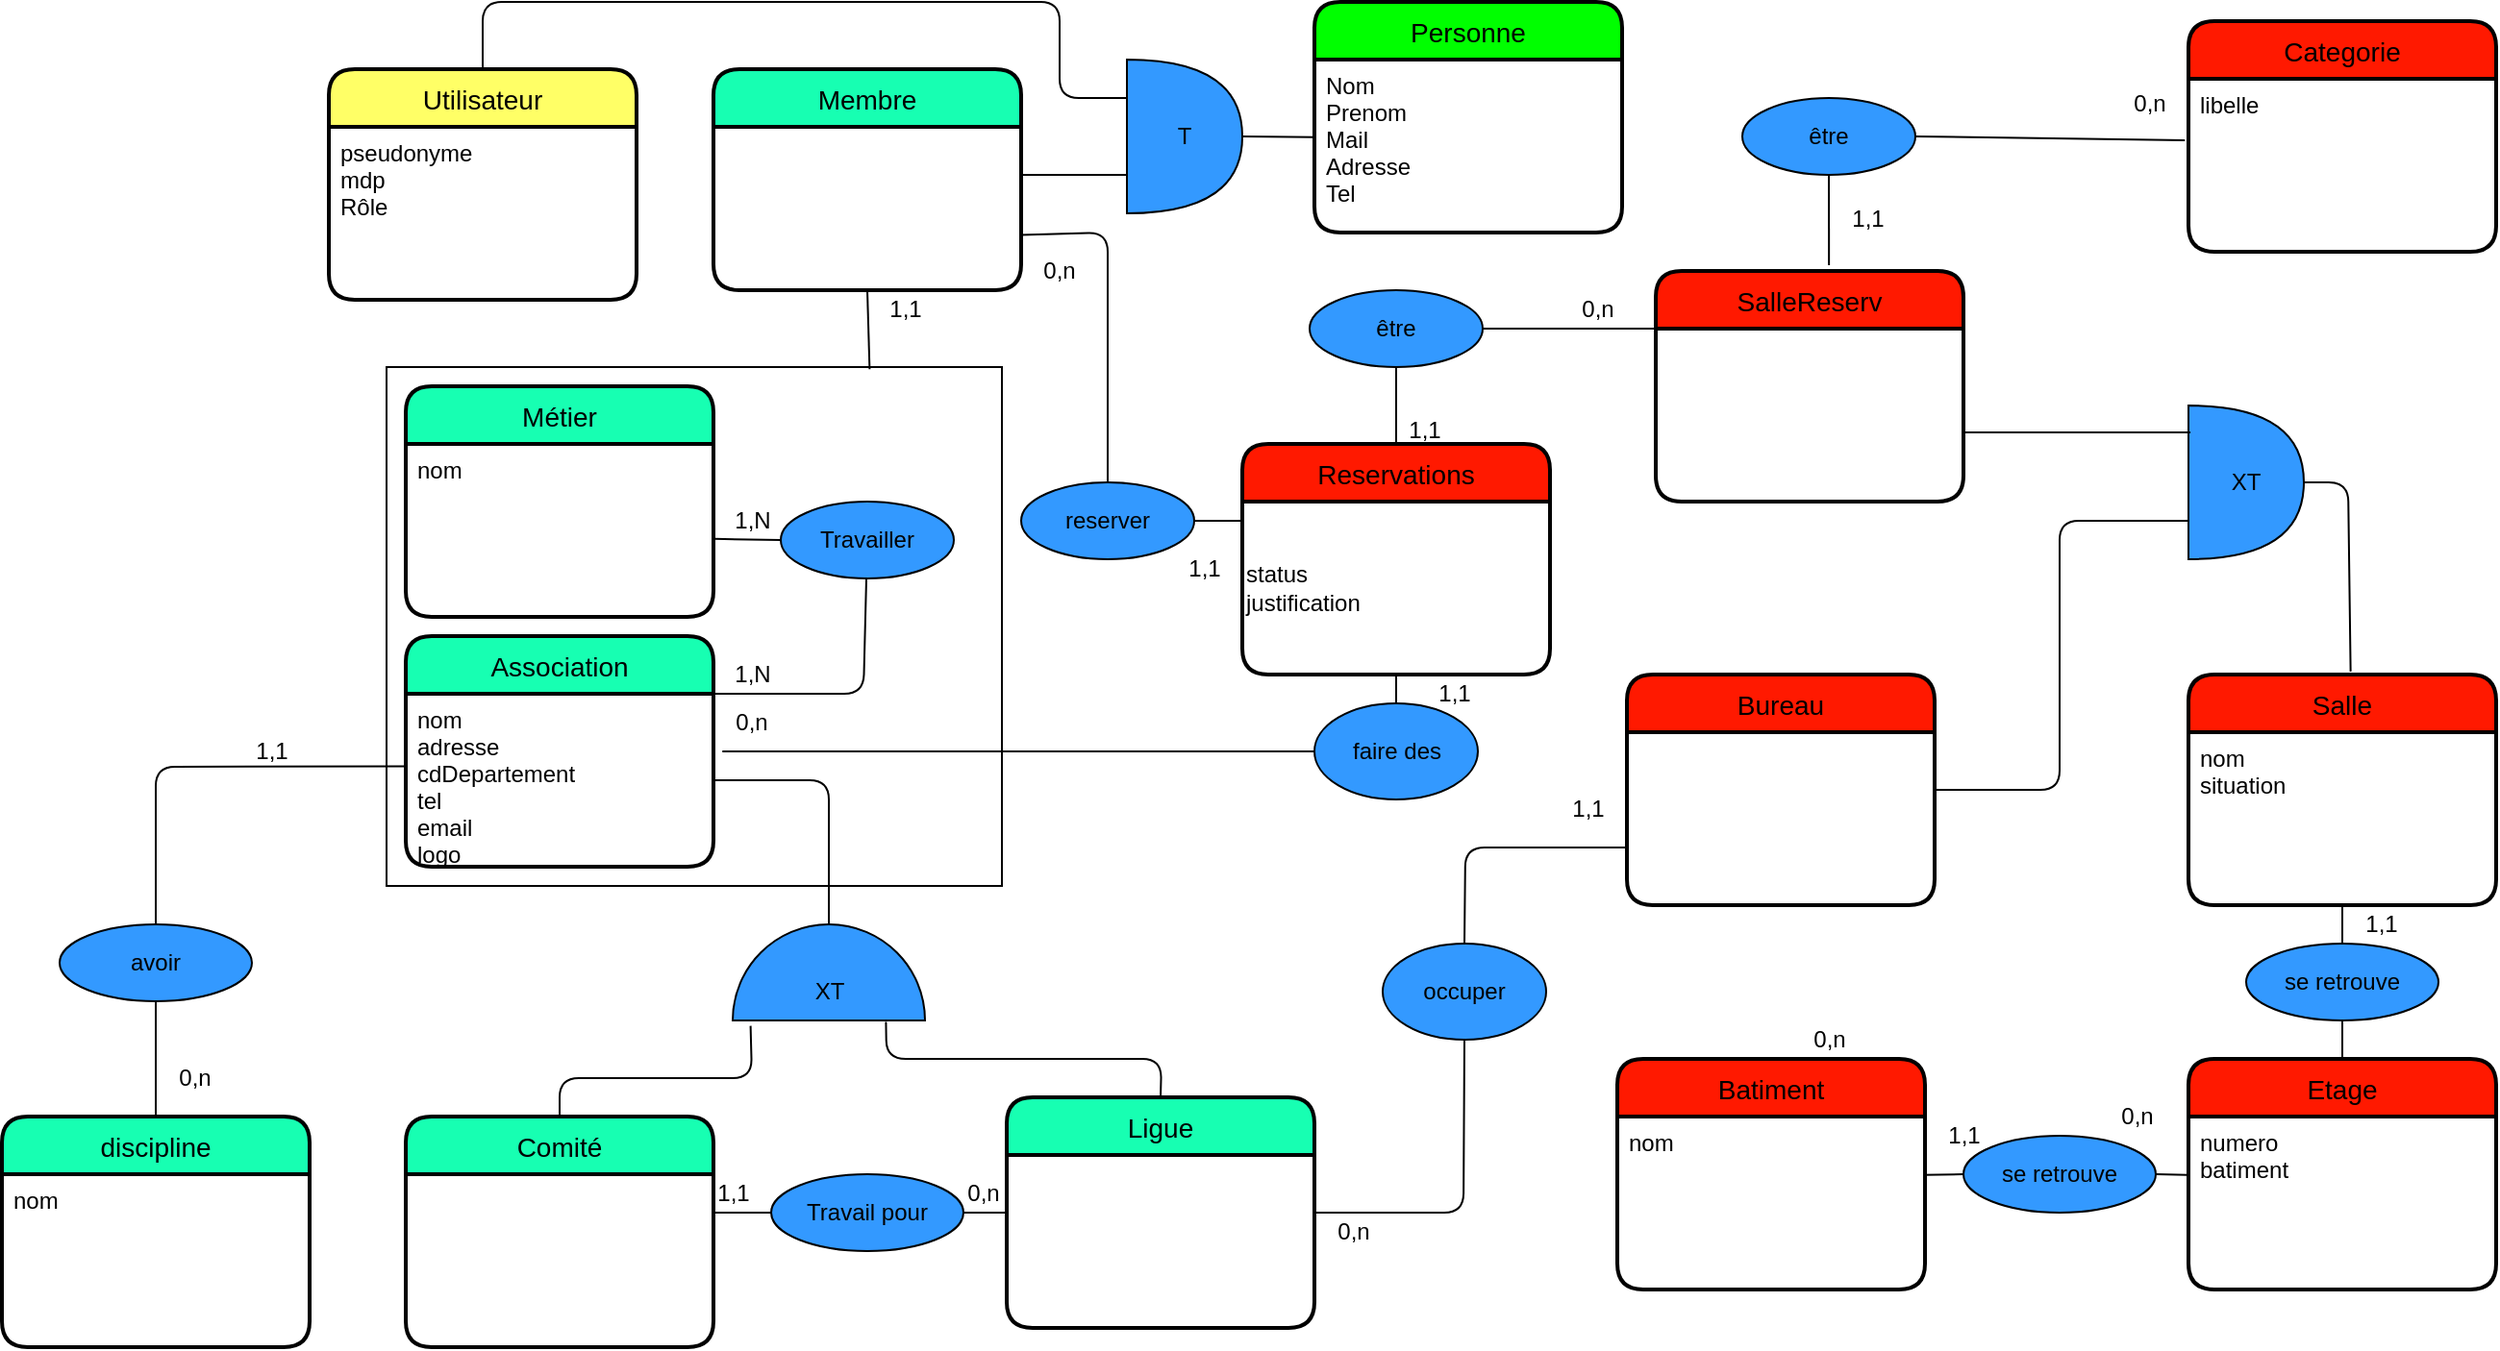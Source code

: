 <mxfile version="14.0.1" type="device"><diagram id="V7n5kk11dpD78co5E3PV" name="Page-1"><mxGraphModel dx="2996" dy="1679" grid="1" gridSize="10" guides="1" tooltips="1" connect="1" arrows="1" fold="1" page="1" pageScale="1" pageWidth="827" pageHeight="1169" math="0" shadow="0"><root><mxCell id="0"/><mxCell id="1" parent="0"/><mxCell id="dCLzi55u2x1bjsJgimI5-4" value="" style="rounded=0;whiteSpace=wrap;html=1;" parent="1" vertex="1"><mxGeometry x="-1430" y="70" width="320" height="270" as="geometry"/></mxCell><mxCell id="Yw7Gs3e8zlpv3eEvC_c4-6" value="" style="verticalLabelPosition=bottom;verticalAlign=top;html=1;shape=mxgraph.basic.half_circle;fillColor=#3399FF;rotation=-180;" parent="1" vertex="1"><mxGeometry x="-1250" y="360" width="100" height="50" as="geometry"/></mxCell><mxCell id="Yw7Gs3e8zlpv3eEvC_c4-7" value="XT" style="text;html=1;align=center;verticalAlign=middle;resizable=0;points=[];autosize=1;" parent="1" vertex="1"><mxGeometry x="-1215" y="385" width="30" height="20" as="geometry"/></mxCell><mxCell id="Yw7Gs3e8zlpv3eEvC_c4-13" value="" style="endArrow=none;html=1;exitX=0.5;exitY=0;exitDx=0;exitDy=0;entryX=0.907;entryY=-0.056;entryDx=0;entryDy=0;entryPerimeter=0;" parent="1" source="1LlbHAHdIB8N41ggIBhJ-6" target="Yw7Gs3e8zlpv3eEvC_c4-6" edge="1"><mxGeometry width="50" height="50" relative="1" as="geometry"><mxPoint x="-1200" y="540" as="sourcePoint"/><mxPoint x="-1230" y="520" as="targetPoint"/><Array as="points"><mxPoint x="-1340" y="440"/><mxPoint x="-1240" y="440"/></Array></mxGeometry></mxCell><mxCell id="Yw7Gs3e8zlpv3eEvC_c4-17" value="" style="endArrow=none;html=1;entryX=0.203;entryY=-0.014;entryDx=0;entryDy=0;entryPerimeter=0;exitX=0.5;exitY=0;exitDx=0;exitDy=0;" parent="1" source="Yw7Gs3e8zlpv3eEvC_c4-9" target="Yw7Gs3e8zlpv3eEvC_c4-6" edge="1"><mxGeometry width="50" height="50" relative="1" as="geometry"><mxPoint x="-1280" y="550" as="sourcePoint"/><mxPoint x="-1344" y="490" as="targetPoint"/><Array as="points"><mxPoint x="-1027" y="430"/><mxPoint x="-1170" y="430"/></Array></mxGeometry></mxCell><mxCell id="Yw7Gs3e8zlpv3eEvC_c4-65" value="" style="endArrow=none;html=1;exitX=0.5;exitY=1;exitDx=0;exitDy=0;entryX=0.785;entryY=0.004;entryDx=0;entryDy=0;entryPerimeter=0;" parent="1" source="Yw7Gs3e8zlpv3eEvC_c4-31" target="dCLzi55u2x1bjsJgimI5-4" edge="1"><mxGeometry width="50" height="50" relative="1" as="geometry"><mxPoint x="-1289.04" y="131.96" as="sourcePoint"/><mxPoint x="-1180" y="50" as="targetPoint"/></mxGeometry></mxCell><mxCell id="Yw7Gs3e8zlpv3eEvC_c4-66" value="Travailler" style="ellipse;whiteSpace=wrap;html=1;align=center;fillColor=#3399FF;" parent="1" vertex="1"><mxGeometry x="-1225" y="140" width="90" height="40" as="geometry"/></mxCell><mxCell id="qmh_8KloazA1ys2tvx6o-4" value="1,1" style="text;html=1;align=center;verticalAlign=middle;resizable=0;points=[];autosize=1;" parent="1" vertex="1"><mxGeometry x="-1510" y="260" width="40" height="20" as="geometry"/></mxCell><mxCell id="qmh_8KloazA1ys2tvx6o-5" value="0,n" style="text;html=1;align=center;verticalAlign=middle;resizable=0;points=[];autosize=1;" parent="1" vertex="1"><mxGeometry x="-1550" y="430" width="40" height="20" as="geometry"/></mxCell><mxCell id="Yw7Gs3e8zlpv3eEvC_c4-38" value="avoir" style="ellipse;whiteSpace=wrap;html=1;align=center;fillColor=#3399FF;" parent="1" vertex="1"><mxGeometry x="-1600" y="360" width="100" height="40" as="geometry"/></mxCell><mxCell id="qmh_8KloazA1ys2tvx6o-6" value="" style="endArrow=none;html=1;exitX=0.5;exitY=0;exitDx=0;exitDy=0;entryX=0.5;entryY=1;entryDx=0;entryDy=0;" parent="1" source="Yw7Gs3e8zlpv3eEvC_c4-28" target="Yw7Gs3e8zlpv3eEvC_c4-38" edge="1"><mxGeometry width="50" height="50" relative="1" as="geometry"><mxPoint x="-1480" y="295" as="sourcePoint"/><mxPoint x="-1280" y="294.02" as="targetPoint"/><Array as="points"/></mxGeometry></mxCell><mxCell id="qmh_8KloazA1ys2tvx6o-2" value="1,N" style="text;html=1;align=center;verticalAlign=middle;resizable=0;points=[];autosize=1;" parent="1" vertex="1"><mxGeometry x="-1255" y="140" width="30" height="20" as="geometry"/></mxCell><mxCell id="Yw7Gs3e8zlpv3eEvC_c4-28" value="discipline" style="swimlane;childLayout=stackLayout;horizontal=1;startSize=30;horizontalStack=0;rounded=1;fontSize=14;fontStyle=0;strokeWidth=2;resizeParent=0;resizeLast=1;shadow=0;dashed=0;align=center;fillColor=#17FFB2;" parent="1" vertex="1"><mxGeometry x="-1630" y="460" width="160" height="120" as="geometry"/></mxCell><mxCell id="Yw7Gs3e8zlpv3eEvC_c4-29" value="nom" style="align=left;strokeColor=none;fillColor=none;spacingLeft=4;fontSize=12;verticalAlign=top;resizable=0;rotatable=0;part=1;" parent="Yw7Gs3e8zlpv3eEvC_c4-28" vertex="1"><mxGeometry y="30" width="160" height="90" as="geometry"/></mxCell><mxCell id="qmh_8KloazA1ys2tvx6o-23" value="" style="endArrow=none;html=1;entryX=0.5;entryY=1;entryDx=0;entryDy=0;exitX=0.5;exitY=0;exitDx=0;exitDy=0;" parent="1" source="qmh_8KloazA1ys2tvx6o-25" target="qmh_8KloazA1ys2tvx6o-11" edge="1"><mxGeometry width="50" height="50" relative="1" as="geometry"><mxPoint x="-1090" y="400" as="sourcePoint"/><mxPoint x="-1040" y="350" as="targetPoint"/></mxGeometry></mxCell><mxCell id="qmh_8KloazA1ys2tvx6o-10" value="Salle" style="swimlane;childLayout=stackLayout;horizontal=1;startSize=30;horizontalStack=0;rounded=1;fontSize=14;fontStyle=0;strokeWidth=2;resizeParent=0;resizeLast=1;shadow=0;dashed=0;align=center;fillColor=#FF1900;" parent="1" vertex="1"><mxGeometry x="-493" y="230" width="160" height="120" as="geometry"/></mxCell><mxCell id="qmh_8KloazA1ys2tvx6o-11" value="nom&#xA;situation&#xA;" style="align=left;strokeColor=none;fillColor=none;spacingLeft=4;fontSize=12;verticalAlign=top;resizable=0;rotatable=0;part=1;" parent="qmh_8KloazA1ys2tvx6o-10" vertex="1"><mxGeometry y="30" width="160" height="90" as="geometry"/></mxCell><mxCell id="qmh_8KloazA1ys2tvx6o-14" value="Batiment" style="swimlane;childLayout=stackLayout;horizontal=1;startSize=30;horizontalStack=0;rounded=1;fontSize=14;fontStyle=0;strokeWidth=2;resizeParent=0;resizeLast=1;shadow=0;dashed=0;align=center;fillColor=#FF1900;" parent="1" vertex="1"><mxGeometry x="-790" y="430" width="160" height="120" as="geometry"/></mxCell><mxCell id="qmh_8KloazA1ys2tvx6o-15" value="nom" style="align=left;strokeColor=none;fillColor=none;spacingLeft=4;fontSize=12;verticalAlign=top;resizable=0;rotatable=0;part=1;" parent="qmh_8KloazA1ys2tvx6o-14" vertex="1"><mxGeometry y="30" width="160" height="90" as="geometry"/></mxCell><mxCell id="qmh_8KloazA1ys2tvx6o-34" value="1,1" style="text;html=1;align=center;verticalAlign=middle;resizable=0;points=[];autosize=1;" parent="1" vertex="1"><mxGeometry x="-413" y="350" width="40" height="20" as="geometry"/></mxCell><mxCell id="qmh_8KloazA1ys2tvx6o-35" value="0,n" style="text;html=1;align=center;verticalAlign=middle;resizable=0;points=[];autosize=1;" parent="1" vertex="1"><mxGeometry x="-700" y="410" width="40" height="20" as="geometry"/></mxCell><mxCell id="qmh_8KloazA1ys2tvx6o-36" value="1,1" style="text;html=1;align=center;verticalAlign=middle;resizable=0;points=[];autosize=1;" parent="1" vertex="1"><mxGeometry x="-630" y="460" width="40" height="20" as="geometry"/></mxCell><mxCell id="qmh_8KloazA1ys2tvx6o-37" value="0,n" style="text;html=1;align=center;verticalAlign=middle;resizable=0;points=[];autosize=1;" parent="1" vertex="1"><mxGeometry x="-540" y="450" width="40" height="20" as="geometry"/></mxCell><mxCell id="1LlbHAHdIB8N41ggIBhJ-3" value="" style="endArrow=none;html=1;exitX=0;exitY=0.5;exitDx=0;exitDy=0;entryX=1.002;entryY=0.549;entryDx=0;entryDy=0;entryPerimeter=0;" parent="1" source="Yw7Gs3e8zlpv3eEvC_c4-66" target="1LlbHAHdIB8N41ggIBhJ-2" edge="1"><mxGeometry width="50" height="50" relative="1" as="geometry"><mxPoint x="-1430" y="150" as="sourcePoint"/><mxPoint x="-1259" y="162" as="targetPoint"/></mxGeometry></mxCell><mxCell id="1LlbHAHdIB8N41ggIBhJ-5" value="" style="endArrow=none;html=1;exitX=1;exitY=0;exitDx=0;exitDy=0;" parent="1" source="Yw7Gs3e8zlpv3eEvC_c4-2" target="Yw7Gs3e8zlpv3eEvC_c4-66" edge="1"><mxGeometry width="50" height="50" relative="1" as="geometry"><mxPoint x="-1210" y="280" as="sourcePoint"/><mxPoint x="-1220" y="320" as="targetPoint"/><Array as="points"><mxPoint x="-1182" y="240"/></Array></mxGeometry></mxCell><mxCell id="qmh_8KloazA1ys2tvx6o-12" value="Etage" style="swimlane;childLayout=stackLayout;horizontal=1;startSize=30;horizontalStack=0;rounded=1;fontSize=14;fontStyle=0;strokeWidth=2;resizeParent=0;resizeLast=1;shadow=0;dashed=0;align=center;fillColor=#FF1900;" parent="1" vertex="1"><mxGeometry x="-493" y="430" width="160" height="120" as="geometry"/></mxCell><mxCell id="qmh_8KloazA1ys2tvx6o-13" value="numero&#xA;batiment&#xA;" style="align=left;strokeColor=none;fillColor=none;spacingLeft=4;fontSize=12;verticalAlign=top;resizable=0;rotatable=0;part=1;" parent="qmh_8KloazA1ys2tvx6o-12" vertex="1"><mxGeometry y="30" width="160" height="90" as="geometry"/></mxCell><mxCell id="Yw7Gs3e8zlpv3eEvC_c4-1" value="Association" style="swimlane;childLayout=stackLayout;horizontal=1;startSize=30;horizontalStack=0;rounded=1;fontSize=14;fontStyle=0;strokeWidth=2;resizeParent=0;resizeLast=1;shadow=0;dashed=0;align=center;fillColor=#17FFB2;" parent="1" vertex="1"><mxGeometry x="-1420" y="210" width="160" height="120" as="geometry"><mxRectangle x="-1070" y="340" width="100" height="30" as="alternateBounds"/></mxGeometry></mxCell><mxCell id="Yw7Gs3e8zlpv3eEvC_c4-2" value="nom&#xA;adresse&#xA;cdDepartement&#xA;tel&#xA;email&#xA;logo&#xA;" style="align=left;strokeColor=none;fillColor=none;spacingLeft=4;fontSize=12;verticalAlign=top;resizable=0;rotatable=0;part=1;" parent="Yw7Gs3e8zlpv3eEvC_c4-1" vertex="1"><mxGeometry y="30" width="160" height="90" as="geometry"/></mxCell><mxCell id="1LlbHAHdIB8N41ggIBhJ-1" value="Métier" style="swimlane;childLayout=stackLayout;horizontal=1;startSize=30;horizontalStack=0;rounded=1;fontSize=14;fontStyle=0;strokeWidth=2;resizeParent=0;resizeLast=1;shadow=0;dashed=0;align=center;fillColor=#17FFB2;" parent="1" vertex="1"><mxGeometry x="-1420" y="80" width="160" height="120" as="geometry"/></mxCell><mxCell id="1LlbHAHdIB8N41ggIBhJ-2" value="nom" style="align=left;strokeColor=none;fillColor=none;spacingLeft=4;fontSize=12;verticalAlign=top;resizable=0;rotatable=0;part=1;" parent="1LlbHAHdIB8N41ggIBhJ-1" vertex="1"><mxGeometry y="30" width="160" height="90" as="geometry"/></mxCell><mxCell id="1dx14ooPHZ0PgVl7a9QO-11" value="T" style="shape=or;whiteSpace=wrap;html=1;fillColor=#3399FF;rotation=0;" parent="1" vertex="1"><mxGeometry x="-1045" y="-90" width="60" height="80" as="geometry"/></mxCell><mxCell id="1dx14ooPHZ0PgVl7a9QO-22" value="" style="endArrow=none;html=1;rounded=0;exitX=0;exitY=0.75;exitDx=0;exitDy=0;exitPerimeter=0;" parent="1" source="1dx14ooPHZ0PgVl7a9QO-11" edge="1"><mxGeometry relative="1" as="geometry"><mxPoint x="-1370" y="-40" as="sourcePoint"/><mxPoint x="-1045" y="-30" as="targetPoint"/><Array as="points"><mxPoint x="-1100" y="-30"/></Array></mxGeometry></mxCell><mxCell id="1dx14ooPHZ0PgVl7a9QO-23" value="" style="endArrow=none;html=1;rounded=0;exitX=1;exitY=0.5;exitDx=0;exitDy=0;exitPerimeter=0;entryX=0;entryY=0.448;entryDx=0;entryDy=0;entryPerimeter=0;" parent="1" source="1dx14ooPHZ0PgVl7a9QO-11" target="1dx14ooPHZ0PgVl7a9QO-20" edge="1"><mxGeometry relative="1" as="geometry"><mxPoint x="-1370" y="-40" as="sourcePoint"/><mxPoint x="-980" y="-50" as="targetPoint"/></mxGeometry></mxCell><mxCell id="1LlbHAHdIB8N41ggIBhJ-6" value="Comité" style="swimlane;childLayout=stackLayout;horizontal=1;startSize=30;horizontalStack=0;rounded=1;fontSize=14;fontStyle=0;strokeWidth=2;resizeParent=0;resizeLast=1;shadow=0;dashed=0;align=center;fillColor=#17FFB2;" parent="1" vertex="1"><mxGeometry x="-1420" y="460" width="160" height="120" as="geometry"/></mxCell><mxCell id="1dx14ooPHZ0PgVl7a9QO-24" value="" style="endArrow=none;html=1;rounded=0;entryX=0;entryY=0.5;entryDx=0;entryDy=0;" parent="1" target="Yw7Gs3e8zlpv3eEvC_c4-9" edge="1"><mxGeometry relative="1" as="geometry"><mxPoint x="-1260" y="510" as="sourcePoint"/><mxPoint x="-1100" y="512.5" as="targetPoint"/></mxGeometry></mxCell><mxCell id="1dx14ooPHZ0PgVl7a9QO-25" value="Travail pour" style="ellipse;whiteSpace=wrap;html=1;align=center;fillColor=#3399FF;" parent="1" vertex="1"><mxGeometry x="-1230" y="490" width="100" height="40" as="geometry"/></mxCell><mxCell id="Yw7Gs3e8zlpv3eEvC_c4-9" value="Ligue" style="swimlane;childLayout=stackLayout;horizontal=1;startSize=30;horizontalStack=0;rounded=1;fontSize=14;fontStyle=0;strokeWidth=2;resizeParent=0;resizeLast=1;shadow=0;dashed=0;align=center;fillColor=#17FFB2;" parent="1" vertex="1"><mxGeometry x="-1107.5" y="450" width="160" height="120" as="geometry"/></mxCell><mxCell id="1dx14ooPHZ0PgVl7a9QO-26" value="1,1" style="text;html=1;align=center;verticalAlign=middle;resizable=0;points=[];autosize=1;" parent="1" vertex="1"><mxGeometry x="-1270" y="490" width="40" height="20" as="geometry"/></mxCell><mxCell id="1dx14ooPHZ0PgVl7a9QO-27" value="0,n" style="text;html=1;align=center;verticalAlign=middle;resizable=0;points=[];autosize=1;" parent="1" vertex="1"><mxGeometry x="-1140" y="490" width="40" height="20" as="geometry"/></mxCell><mxCell id="riGCM--_QY3GAzfJet3a-3" value="Utilisateur" style="swimlane;childLayout=stackLayout;horizontal=1;startSize=30;horizontalStack=0;rounded=1;fontSize=14;fontStyle=0;strokeWidth=2;resizeParent=0;resizeLast=1;shadow=0;dashed=0;align=center;fillColor=#FFFF66;" parent="1" vertex="1"><mxGeometry x="-1460" y="-85" width="160" height="120" as="geometry"/></mxCell><mxCell id="riGCM--_QY3GAzfJet3a-4" value="pseudonyme&#xA;mdp&#xA;Rôle&#xA;" style="align=left;strokeColor=none;fillColor=none;spacingLeft=4;fontSize=12;verticalAlign=top;resizable=0;rotatable=0;part=1;" parent="riGCM--_QY3GAzfJet3a-3" vertex="1"><mxGeometry y="30" width="160" height="90" as="geometry"/></mxCell><mxCell id="1dx14ooPHZ0PgVl7a9QO-19" value="Personne" style="swimlane;childLayout=stackLayout;horizontal=1;startSize=30;horizontalStack=0;rounded=1;fontSize=14;fontStyle=0;strokeWidth=2;resizeParent=0;resizeLast=1;shadow=0;dashed=0;align=center;fillColor=#00FF00;" parent="1" vertex="1"><mxGeometry x="-947.5" y="-120" width="160" height="120" as="geometry"/></mxCell><mxCell id="1dx14ooPHZ0PgVl7a9QO-20" value="Nom&#xA;Prenom&#xA;Mail&#xA;Adresse&#xA;Tel&#xA;" style="align=left;strokeColor=none;fillColor=none;spacingLeft=4;fontSize=12;verticalAlign=top;resizable=0;rotatable=0;part=1;" parent="1dx14ooPHZ0PgVl7a9QO-19" vertex="1"><mxGeometry y="30" width="160" height="90" as="geometry"/></mxCell><mxCell id="Yw7Gs3e8zlpv3eEvC_c4-31" value="Membre" style="swimlane;childLayout=stackLayout;horizontal=1;startSize=30;horizontalStack=0;rounded=1;fontSize=14;fontStyle=0;strokeWidth=2;resizeParent=0;resizeLast=1;shadow=0;dashed=0;align=center;fillColor=#17FFB2;" parent="1" vertex="1"><mxGeometry x="-1260" y="-85" width="160" height="115" as="geometry"/></mxCell><mxCell id="qmh_8KloazA1ys2tvx6o-26" value="se retrouve" style="ellipse;whiteSpace=wrap;html=1;align=center;fillColor=#3399FF;" parent="1" vertex="1"><mxGeometry x="-610" y="470" width="100" height="40" as="geometry"/></mxCell><mxCell id="St9jToCvtXJKzPoHR6Xf-1" value="" style="endArrow=none;html=1;exitX=0.996;exitY=0.338;exitDx=0;exitDy=0;entryX=0;entryY=0.5;entryDx=0;entryDy=0;exitPerimeter=0;" parent="1" source="qmh_8KloazA1ys2tvx6o-15" target="qmh_8KloazA1ys2tvx6o-26" edge="1"><mxGeometry width="50" height="50" relative="1" as="geometry"><mxPoint x="-500" y="482.5" as="sourcePoint"/><mxPoint x="-630" y="482.5" as="targetPoint"/></mxGeometry></mxCell><mxCell id="St9jToCvtXJKzPoHR6Xf-2" value="" style="shape=or;whiteSpace=wrap;html=1;fillColor=#3399FF;rotation=0;" parent="1" vertex="1"><mxGeometry x="-493" y="90" width="60" height="80" as="geometry"/></mxCell><mxCell id="St9jToCvtXJKzPoHR6Xf-3" value="XT" style="text;html=1;strokeColor=none;fillColor=none;align=center;verticalAlign=middle;whiteSpace=wrap;rounded=0;" parent="1" vertex="1"><mxGeometry x="-483" y="120" width="40" height="20" as="geometry"/></mxCell><mxCell id="St9jToCvtXJKzPoHR6Xf-4" value="" style="endArrow=none;html=1;entryX=1;entryY=0.5;entryDx=0;entryDy=0;entryPerimeter=0;exitX=0.527;exitY=-0.013;exitDx=0;exitDy=0;exitPerimeter=0;" parent="1" source="qmh_8KloazA1ys2tvx6o-10" target="St9jToCvtXJKzPoHR6Xf-2" edge="1"><mxGeometry width="50" height="50" relative="1" as="geometry"><mxPoint x="-770" y="330" as="sourcePoint"/><mxPoint x="-720" y="280" as="targetPoint"/><Array as="points"><mxPoint x="-410" y="130"/></Array></mxGeometry></mxCell><mxCell id="St9jToCvtXJKzPoHR6Xf-5" value="SalleReserv" style="swimlane;childLayout=stackLayout;horizontal=1;startSize=30;horizontalStack=0;rounded=1;fontSize=14;fontStyle=0;strokeWidth=2;resizeParent=0;resizeLast=1;shadow=0;dashed=0;align=center;fillColor=#FF1900;" parent="1" vertex="1"><mxGeometry x="-770" y="20" width="160" height="120" as="geometry"/></mxCell><mxCell id="qmh_8KloazA1ys2tvx6o-25" value="se retrouve" style="ellipse;whiteSpace=wrap;html=1;align=center;fillColor=#3399FF;" parent="1" vertex="1"><mxGeometry x="-463" y="370" width="100" height="40" as="geometry"/></mxCell><mxCell id="St9jToCvtXJKzPoHR6Xf-7" value="" style="endArrow=none;html=1;entryX=0.5;entryY=1;entryDx=0;entryDy=0;exitX=0.5;exitY=0;exitDx=0;exitDy=0;" parent="1" source="qmh_8KloazA1ys2tvx6o-12" target="qmh_8KloazA1ys2tvx6o-25" edge="1"><mxGeometry width="50" height="50" relative="1" as="geometry"><mxPoint x="-413" y="430" as="sourcePoint"/><mxPoint x="-413" y="350" as="targetPoint"/></mxGeometry></mxCell><mxCell id="St9jToCvtXJKzPoHR6Xf-8" value="" style="endArrow=none;html=1;exitX=1;exitY=0.5;exitDx=0;exitDy=0;entryX=-0.006;entryY=0.338;entryDx=0;entryDy=0;entryPerimeter=0;" parent="1" source="qmh_8KloazA1ys2tvx6o-26" target="qmh_8KloazA1ys2tvx6o-13" edge="1"><mxGeometry width="50" height="50" relative="1" as="geometry"><mxPoint x="-870" y="400" as="sourcePoint"/><mxPoint x="-820" y="350" as="targetPoint"/></mxGeometry></mxCell><mxCell id="St9jToCvtXJKzPoHR6Xf-9" value="" style="endArrow=none;html=1;entryX=0.017;entryY=0.175;entryDx=0;entryDy=0;entryPerimeter=0;" parent="1" target="St9jToCvtXJKzPoHR6Xf-2" edge="1"><mxGeometry width="50" height="50" relative="1" as="geometry"><mxPoint x="-610" y="104" as="sourcePoint"/><mxPoint x="-820" y="140" as="targetPoint"/></mxGeometry></mxCell><mxCell id="St9jToCvtXJKzPoHR6Xf-10" value="Bureau" style="swimlane;childLayout=stackLayout;horizontal=1;startSize=30;horizontalStack=0;rounded=1;fontSize=14;fontStyle=0;strokeWidth=2;resizeParent=0;resizeLast=1;shadow=0;dashed=0;align=center;fillColor=#FF1900;" parent="1" vertex="1"><mxGeometry x="-785" y="230" width="160" height="120" as="geometry"/></mxCell><mxCell id="St9jToCvtXJKzPoHR6Xf-11" value="" style="endArrow=none;html=1;entryX=0;entryY=0.75;entryDx=0;entryDy=0;entryPerimeter=0;exitX=1;exitY=0.5;exitDx=0;exitDy=0;" parent="1" source="St9jToCvtXJKzPoHR6Xf-10" target="St9jToCvtXJKzPoHR6Xf-2" edge="1"><mxGeometry width="50" height="50" relative="1" as="geometry"><mxPoint x="-870" y="280" as="sourcePoint"/><mxPoint x="-820" y="230" as="targetPoint"/><Array as="points"><mxPoint x="-560" y="290"/><mxPoint x="-560" y="150"/></Array></mxGeometry></mxCell><mxCell id="St9jToCvtXJKzPoHR6Xf-13" value="Reservations" style="swimlane;childLayout=stackLayout;horizontal=1;startSize=30;horizontalStack=0;rounded=1;fontSize=14;fontStyle=0;strokeWidth=2;resizeParent=0;resizeLast=1;shadow=0;dashed=0;align=center;fillColor=#FF1900;" parent="1" vertex="1"><mxGeometry x="-985" y="110" width="160" height="120" as="geometry"/></mxCell><mxCell id="I0XOAsf9amQT4fseK3dk-9" value="&lt;div&gt;status&lt;/div&gt;&lt;div&gt;justification&lt;br&gt;&lt;/div&gt;" style="text;html=1;align=left;verticalAlign=middle;resizable=0;points=[];autosize=1;" parent="St9jToCvtXJKzPoHR6Xf-13" vertex="1"><mxGeometry y="30" width="160" height="90" as="geometry"/></mxCell><mxCell id="St9jToCvtXJKzPoHR6Xf-15" value="être" style="ellipse;whiteSpace=wrap;html=1;align=center;fillColor=#3399FF;" parent="1" vertex="1"><mxGeometry x="-950" y="30" width="90" height="40" as="geometry"/></mxCell><mxCell id="St9jToCvtXJKzPoHR6Xf-17" value="" style="endArrow=none;html=1;entryX=0;entryY=0.25;entryDx=0;entryDy=0;exitX=1;exitY=0.5;exitDx=0;exitDy=0;" parent="1" source="St9jToCvtXJKzPoHR6Xf-15" target="St9jToCvtXJKzPoHR6Xf-5" edge="1"><mxGeometry width="50" height="50" relative="1" as="geometry"><mxPoint x="-770" y="280" as="sourcePoint"/><mxPoint x="-720" y="230" as="targetPoint"/></mxGeometry></mxCell><mxCell id="St9jToCvtXJKzPoHR6Xf-19" value="" style="endArrow=none;html=1;entryX=0.5;entryY=0;entryDx=0;entryDy=0;exitX=0.5;exitY=1;exitDx=0;exitDy=0;" parent="1" source="St9jToCvtXJKzPoHR6Xf-15" target="St9jToCvtXJKzPoHR6Xf-13" edge="1"><mxGeometry width="50" height="50" relative="1" as="geometry"><mxPoint x="-850" y="60" as="sourcePoint"/><mxPoint x="-760" y="60" as="targetPoint"/></mxGeometry></mxCell><mxCell id="St9jToCvtXJKzPoHR6Xf-20" value="0,n" style="text;html=1;strokeColor=none;fillColor=none;align=center;verticalAlign=middle;whiteSpace=wrap;rounded=0;" parent="1" vertex="1"><mxGeometry x="-820" y="30" width="40" height="20" as="geometry"/></mxCell><mxCell id="St9jToCvtXJKzPoHR6Xf-21" value="&lt;div&gt;1,1&lt;/div&gt;&lt;div&gt;&lt;br&gt;&lt;/div&gt;" style="text;html=1;strokeColor=none;fillColor=none;align=center;verticalAlign=middle;whiteSpace=wrap;rounded=0;" parent="1" vertex="1"><mxGeometry x="-910" y="100" width="40" height="20" as="geometry"/></mxCell><mxCell id="St9jToCvtXJKzPoHR6Xf-22" value="faire des" style="ellipse;whiteSpace=wrap;html=1;fillColor=#3399FF;" parent="1" vertex="1"><mxGeometry x="-947.5" y="245" width="85" height="50" as="geometry"/></mxCell><mxCell id="St9jToCvtXJKzPoHR6Xf-23" value="" style="endArrow=none;html=1;entryX=0.5;entryY=1;entryDx=0;entryDy=0;exitX=0.5;exitY=0;exitDx=0;exitDy=0;" parent="1" source="St9jToCvtXJKzPoHR6Xf-22" target="St9jToCvtXJKzPoHR6Xf-13" edge="1"><mxGeometry width="50" height="50" relative="1" as="geometry"><mxPoint x="-770" y="330" as="sourcePoint"/><mxPoint x="-720" y="280" as="targetPoint"/></mxGeometry></mxCell><mxCell id="St9jToCvtXJKzPoHR6Xf-24" value="" style="endArrow=none;html=1;exitX=0;exitY=0.5;exitDx=0;exitDy=0;" parent="1" source="St9jToCvtXJKzPoHR6Xf-22" edge="1"><mxGeometry width="50" height="50" relative="1" as="geometry"><mxPoint x="-895" y="265" as="sourcePoint"/><mxPoint x="-987" y="270" as="targetPoint"/><Array as="points"><mxPoint x="-987" y="270"/><mxPoint x="-1260" y="270"/></Array></mxGeometry></mxCell><mxCell id="St9jToCvtXJKzPoHR6Xf-26" value="occuper" style="ellipse;whiteSpace=wrap;html=1;fillColor=#3399FF;" parent="1" vertex="1"><mxGeometry x="-912" y="370" width="85" height="50" as="geometry"/></mxCell><mxCell id="St9jToCvtXJKzPoHR6Xf-27" value="" style="endArrow=none;html=1;entryX=0.5;entryY=0;entryDx=0;entryDy=0;exitX=0;exitY=0.75;exitDx=0;exitDy=0;" parent="1" source="St9jToCvtXJKzPoHR6Xf-10" target="St9jToCvtXJKzPoHR6Xf-26" edge="1"><mxGeometry width="50" height="50" relative="1" as="geometry"><mxPoint x="-770" y="320" as="sourcePoint"/><mxPoint x="-1119.04" y="322.01" as="targetPoint"/><Array as="points"><mxPoint x="-869" y="320"/></Array></mxGeometry></mxCell><mxCell id="St9jToCvtXJKzPoHR6Xf-28" value="0,n" style="text;html=1;strokeColor=none;fillColor=none;align=center;verticalAlign=middle;whiteSpace=wrap;rounded=0;" parent="1" vertex="1"><mxGeometry x="-947.5" y="510" width="40" height="20" as="geometry"/></mxCell><mxCell id="St9jToCvtXJKzPoHR6Xf-29" value="1,1" style="text;html=1;align=center;verticalAlign=middle;resizable=0;points=[];autosize=1;" parent="1" vertex="1"><mxGeometry x="-890" y="230" width="30" height="20" as="geometry"/></mxCell><mxCell id="St9jToCvtXJKzPoHR6Xf-30" value="1,1" style="text;html=1;strokeColor=none;fillColor=none;align=center;verticalAlign=middle;whiteSpace=wrap;rounded=0;" parent="1" vertex="1"><mxGeometry x="-825" y="290" width="40" height="20" as="geometry"/></mxCell><mxCell id="St9jToCvtXJKzPoHR6Xf-31" value="0,n" style="text;html=1;strokeColor=none;fillColor=none;align=center;verticalAlign=middle;whiteSpace=wrap;rounded=0;" parent="1" vertex="1"><mxGeometry x="-1260" y="245" width="40" height="20" as="geometry"/></mxCell><mxCell id="St9jToCvtXJKzPoHR6Xf-37" value="Categorie" style="swimlane;childLayout=stackLayout;horizontal=1;startSize=30;horizontalStack=0;rounded=1;fontSize=14;fontStyle=0;strokeWidth=2;resizeParent=0;resizeLast=1;shadow=0;dashed=0;align=center;fillColor=#FF1900;" parent="1" vertex="1"><mxGeometry x="-493" y="-110" width="160" height="120" as="geometry"/></mxCell><mxCell id="St9jToCvtXJKzPoHR6Xf-38" value="libelle" style="align=left;strokeColor=none;fillColor=none;spacingLeft=4;fontSize=12;verticalAlign=top;resizable=0;rotatable=0;part=1;" parent="St9jToCvtXJKzPoHR6Xf-37" vertex="1"><mxGeometry y="30" width="160" height="90" as="geometry"/></mxCell><mxCell id="St9jToCvtXJKzPoHR6Xf-39" value="être" style="ellipse;whiteSpace=wrap;html=1;align=center;fillColor=#3399FF;" parent="1" vertex="1"><mxGeometry x="-725" y="-70" width="90" height="40" as="geometry"/></mxCell><mxCell id="St9jToCvtXJKzPoHR6Xf-40" value="" style="endArrow=none;html=1;entryX=-0.012;entryY=0.356;entryDx=0;entryDy=0;exitX=1;exitY=0.5;exitDx=0;exitDy=0;entryPerimeter=0;" parent="1" source="St9jToCvtXJKzPoHR6Xf-39" target="St9jToCvtXJKzPoHR6Xf-38" edge="1"><mxGeometry width="50" height="50" relative="1" as="geometry"><mxPoint x="-770" y="160" as="sourcePoint"/><mxPoint x="-720" y="110" as="targetPoint"/></mxGeometry></mxCell><mxCell id="St9jToCvtXJKzPoHR6Xf-41" value="" style="endArrow=none;html=1;entryX=0.563;entryY=-0.025;entryDx=0;entryDy=0;exitX=0.5;exitY=1;exitDx=0;exitDy=0;entryPerimeter=0;" parent="1" source="St9jToCvtXJKzPoHR6Xf-39" target="St9jToCvtXJKzPoHR6Xf-5" edge="1"><mxGeometry width="50" height="50" relative="1" as="geometry"><mxPoint x="-625" y="-40" as="sourcePoint"/><mxPoint x="-484.92" y="-37.96" as="targetPoint"/></mxGeometry></mxCell><mxCell id="St9jToCvtXJKzPoHR6Xf-42" value="&lt;div&gt;0,n&lt;/div&gt;&lt;div&gt;&lt;br&gt;&lt;/div&gt;" style="text;html=1;strokeColor=none;fillColor=none;align=center;verticalAlign=middle;whiteSpace=wrap;rounded=0;" parent="1" vertex="1"><mxGeometry x="-533" y="-70" width="40" height="20" as="geometry"/></mxCell><mxCell id="St9jToCvtXJKzPoHR6Xf-43" value="&lt;div&gt;1,1&lt;/div&gt;&lt;div&gt;&lt;br&gt;&lt;/div&gt;" style="text;html=1;align=center;verticalAlign=middle;resizable=0;points=[];autosize=1;" parent="1" vertex="1"><mxGeometry x="-675" y="-15" width="30" height="30" as="geometry"/></mxCell><mxCell id="ixKQ_ywTz5an8T7yrCfj-1" value="" style="endArrow=none;html=1;entryX=0.5;entryY=1;entryDx=0;entryDy=0;exitX=1;exitY=0.5;exitDx=0;exitDy=0;" parent="1" source="Yw7Gs3e8zlpv3eEvC_c4-9" target="St9jToCvtXJKzPoHR6Xf-26" edge="1"><mxGeometry width="50" height="50" relative="1" as="geometry"><mxPoint x="-775" y="330" as="sourcePoint"/><mxPoint x="-859.5" y="380" as="targetPoint"/><Array as="points"><mxPoint x="-870" y="510"/></Array></mxGeometry></mxCell><mxCell id="I0XOAsf9amQT4fseK3dk-1" value="" style="endArrow=none;html=1;exitX=0.5;exitY=0;exitDx=0;exitDy=0;entryX=1;entryY=0.75;entryDx=0;entryDy=0;" parent="1" source="I0XOAsf9amQT4fseK3dk-2" target="Yw7Gs3e8zlpv3eEvC_c4-31" edge="1"><mxGeometry width="50" height="50" relative="1" as="geometry"><mxPoint x="-950" y="240" as="sourcePoint"/><mxPoint x="-1130" y="80" as="targetPoint"/><Array as="points"><mxPoint x="-1055"/></Array></mxGeometry></mxCell><mxCell id="I0XOAsf9amQT4fseK3dk-2" value="reserver" style="ellipse;whiteSpace=wrap;html=1;align=center;fillColor=#3399FF;" parent="1" vertex="1"><mxGeometry x="-1100" y="130" width="90" height="40" as="geometry"/></mxCell><mxCell id="I0XOAsf9amQT4fseK3dk-3" value="" style="endArrow=none;html=1;entryX=1;entryY=0.5;entryDx=0;entryDy=0;" parent="1" target="I0XOAsf9amQT4fseK3dk-2" edge="1"><mxGeometry width="50" height="50" relative="1" as="geometry"><mxPoint x="-985" y="150" as="sourcePoint"/><mxPoint x="-1130" y="80.0" as="targetPoint"/></mxGeometry></mxCell><mxCell id="I0XOAsf9amQT4fseK3dk-4" value="0,n" style="text;html=1;strokeColor=none;fillColor=none;align=center;verticalAlign=middle;whiteSpace=wrap;rounded=0;" parent="1" vertex="1"><mxGeometry x="-1100" y="10" width="40" height="20" as="geometry"/></mxCell><mxCell id="I0XOAsf9amQT4fseK3dk-6" value="&lt;div&gt;1,1&lt;/div&gt;" style="text;html=1;align=center;verticalAlign=middle;resizable=0;points=[];autosize=1;" parent="1" vertex="1"><mxGeometry x="-1020" y="165" width="30" height="20" as="geometry"/></mxCell><mxCell id="dCLzi55u2x1bjsJgimI5-5" value="" style="endArrow=none;html=1;entryX=0;entryY=0.25;entryDx=0;entryDy=0;entryPerimeter=0;exitX=0.5;exitY=0;exitDx=0;exitDy=0;" parent="1" source="riGCM--_QY3GAzfJet3a-3" target="1dx14ooPHZ0PgVl7a9QO-11" edge="1"><mxGeometry width="50" height="50" relative="1" as="geometry"><mxPoint x="-1360" y="-120" as="sourcePoint"/><mxPoint x="-890" y="-20" as="targetPoint"/><Array as="points"><mxPoint x="-1380" y="-120"/><mxPoint x="-1080" y="-120"/><mxPoint x="-1080" y="-70"/></Array></mxGeometry></mxCell><mxCell id="dCLzi55u2x1bjsJgimI5-6" value="" style="endArrow=none;html=1;exitX=0.5;exitY=0;exitDx=0;exitDy=0;entryX=0.003;entryY=0.419;entryDx=0;entryDy=0;entryPerimeter=0;" parent="1" source="Yw7Gs3e8zlpv3eEvC_c4-38" target="Yw7Gs3e8zlpv3eEvC_c4-2" edge="1"><mxGeometry width="50" height="50" relative="1" as="geometry"><mxPoint x="-1290" y="360" as="sourcePoint"/><mxPoint x="-1240" y="310" as="targetPoint"/><Array as="points"><mxPoint x="-1550" y="278"/></Array></mxGeometry></mxCell><mxCell id="dCLzi55u2x1bjsJgimI5-7" value="" style="endArrow=none;html=1;entryX=1;entryY=0.5;entryDx=0;entryDy=0;exitX=0.5;exitY=1;exitDx=0;exitDy=0;exitPerimeter=0;" parent="1" source="Yw7Gs3e8zlpv3eEvC_c4-6" target="Yw7Gs3e8zlpv3eEvC_c4-2" edge="1"><mxGeometry width="50" height="50" relative="1" as="geometry"><mxPoint x="-1290" y="400" as="sourcePoint"/><mxPoint x="-1240" y="350" as="targetPoint"/><Array as="points"><mxPoint x="-1200" y="285"/></Array></mxGeometry></mxCell><mxCell id="dCLzi55u2x1bjsJgimI5-8" value="1,N" style="text;html=1;align=center;verticalAlign=middle;resizable=0;points=[];autosize=1;" parent="1" vertex="1"><mxGeometry x="-1255" y="220" width="30" height="20" as="geometry"/></mxCell><mxCell id="dCLzi55u2x1bjsJgimI5-9" value="&lt;div&gt;1,1&lt;/div&gt;" style="text;html=1;strokeColor=none;fillColor=none;align=center;verticalAlign=middle;whiteSpace=wrap;rounded=0;" parent="1" vertex="1"><mxGeometry x="-1180" y="30" width="40" height="20" as="geometry"/></mxCell></root></mxGraphModel></diagram></mxfile>